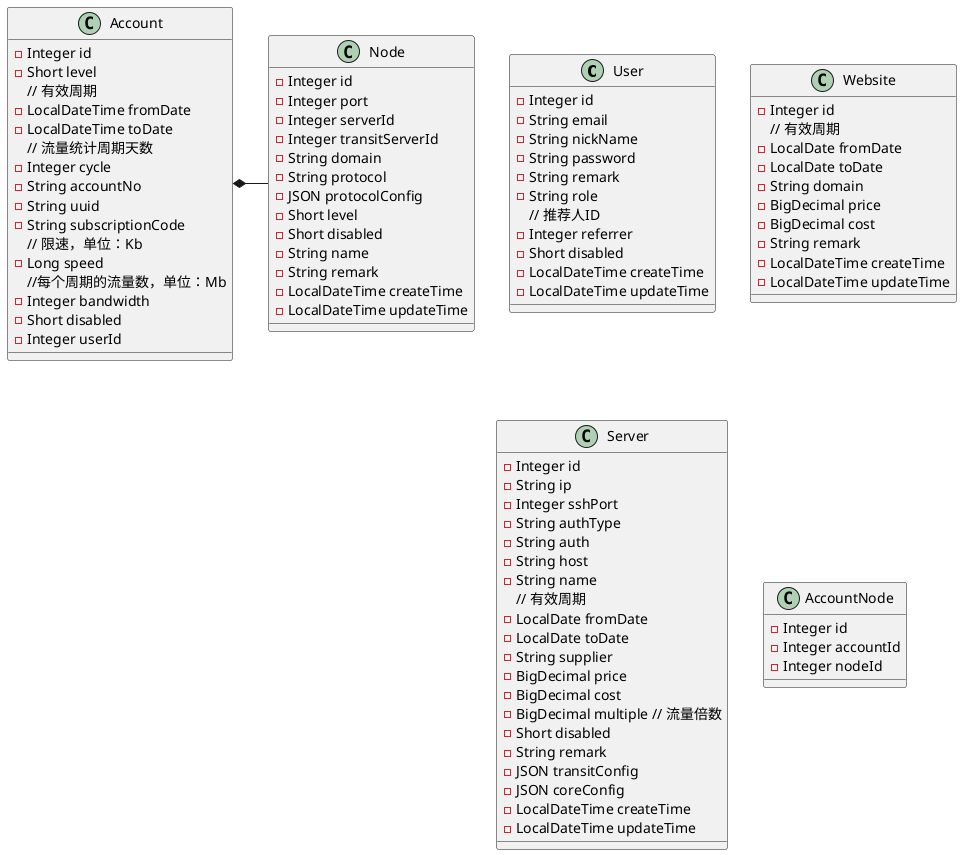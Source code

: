 @startuml
class User {
    - Integer id
    - String email
    - String nickName
    - String password
    - String remark
    - String role
    // 推荐人ID
    - Integer referrer
    - Short disabled
    - LocalDateTime createTime
    - LocalDateTime updateTime
}

class Website {
    - Integer id
    // 有效周期
    - LocalDate fromDate
    - LocalDate toDate
    - String domain
    - BigDecimal price
    - BigDecimal cost
    - String remark
    - LocalDateTime createTime
    - LocalDateTime updateTime
}

class Server {
    - Integer id
    - String ip
    - Integer sshPort
    - String authType
    - String auth
    - String host
    - String name
    // 有效周期
    - LocalDate fromDate
    - LocalDate toDate
    - String supplier
    - BigDecimal price
    - BigDecimal cost
    - BigDecimal multiple // 流量倍数
    - Short disabled
    - String remark
    - JSON transitConfig
    - JSON coreConfig
    - LocalDateTime createTime
    - LocalDateTime updateTime
}

class Node {
    - Integer id
    - Integer port
    - Integer serverId
    - Integer transitServerId
    - String domain
    - String protocol
    - JSON protocolConfig
    - Short level
    - Short disabled
    - String name
    - String remark
    - LocalDateTime createTime
    - LocalDateTime updateTime
}

class Account {
    - Integer id
    - Short level
    // 有效周期
    - LocalDateTime fromDate
    - LocalDateTime toDate
    // 流量统计周期天数
    - Integer cycle
    - String accountNo
    - String uuid
    - String subscriptionCode
    // 限速，单位：Kb
    - Long speed
    //每个周期的流量数，单位：Mb
    - Integer bandwidth
    - Short disabled
    - Integer userId
}

class AccountNode {
    - Integer id
    - Integer accountId
    - Integer nodeId
}


Account *- Node

'together {
'    class Account
'    class Node
'}
@enduml